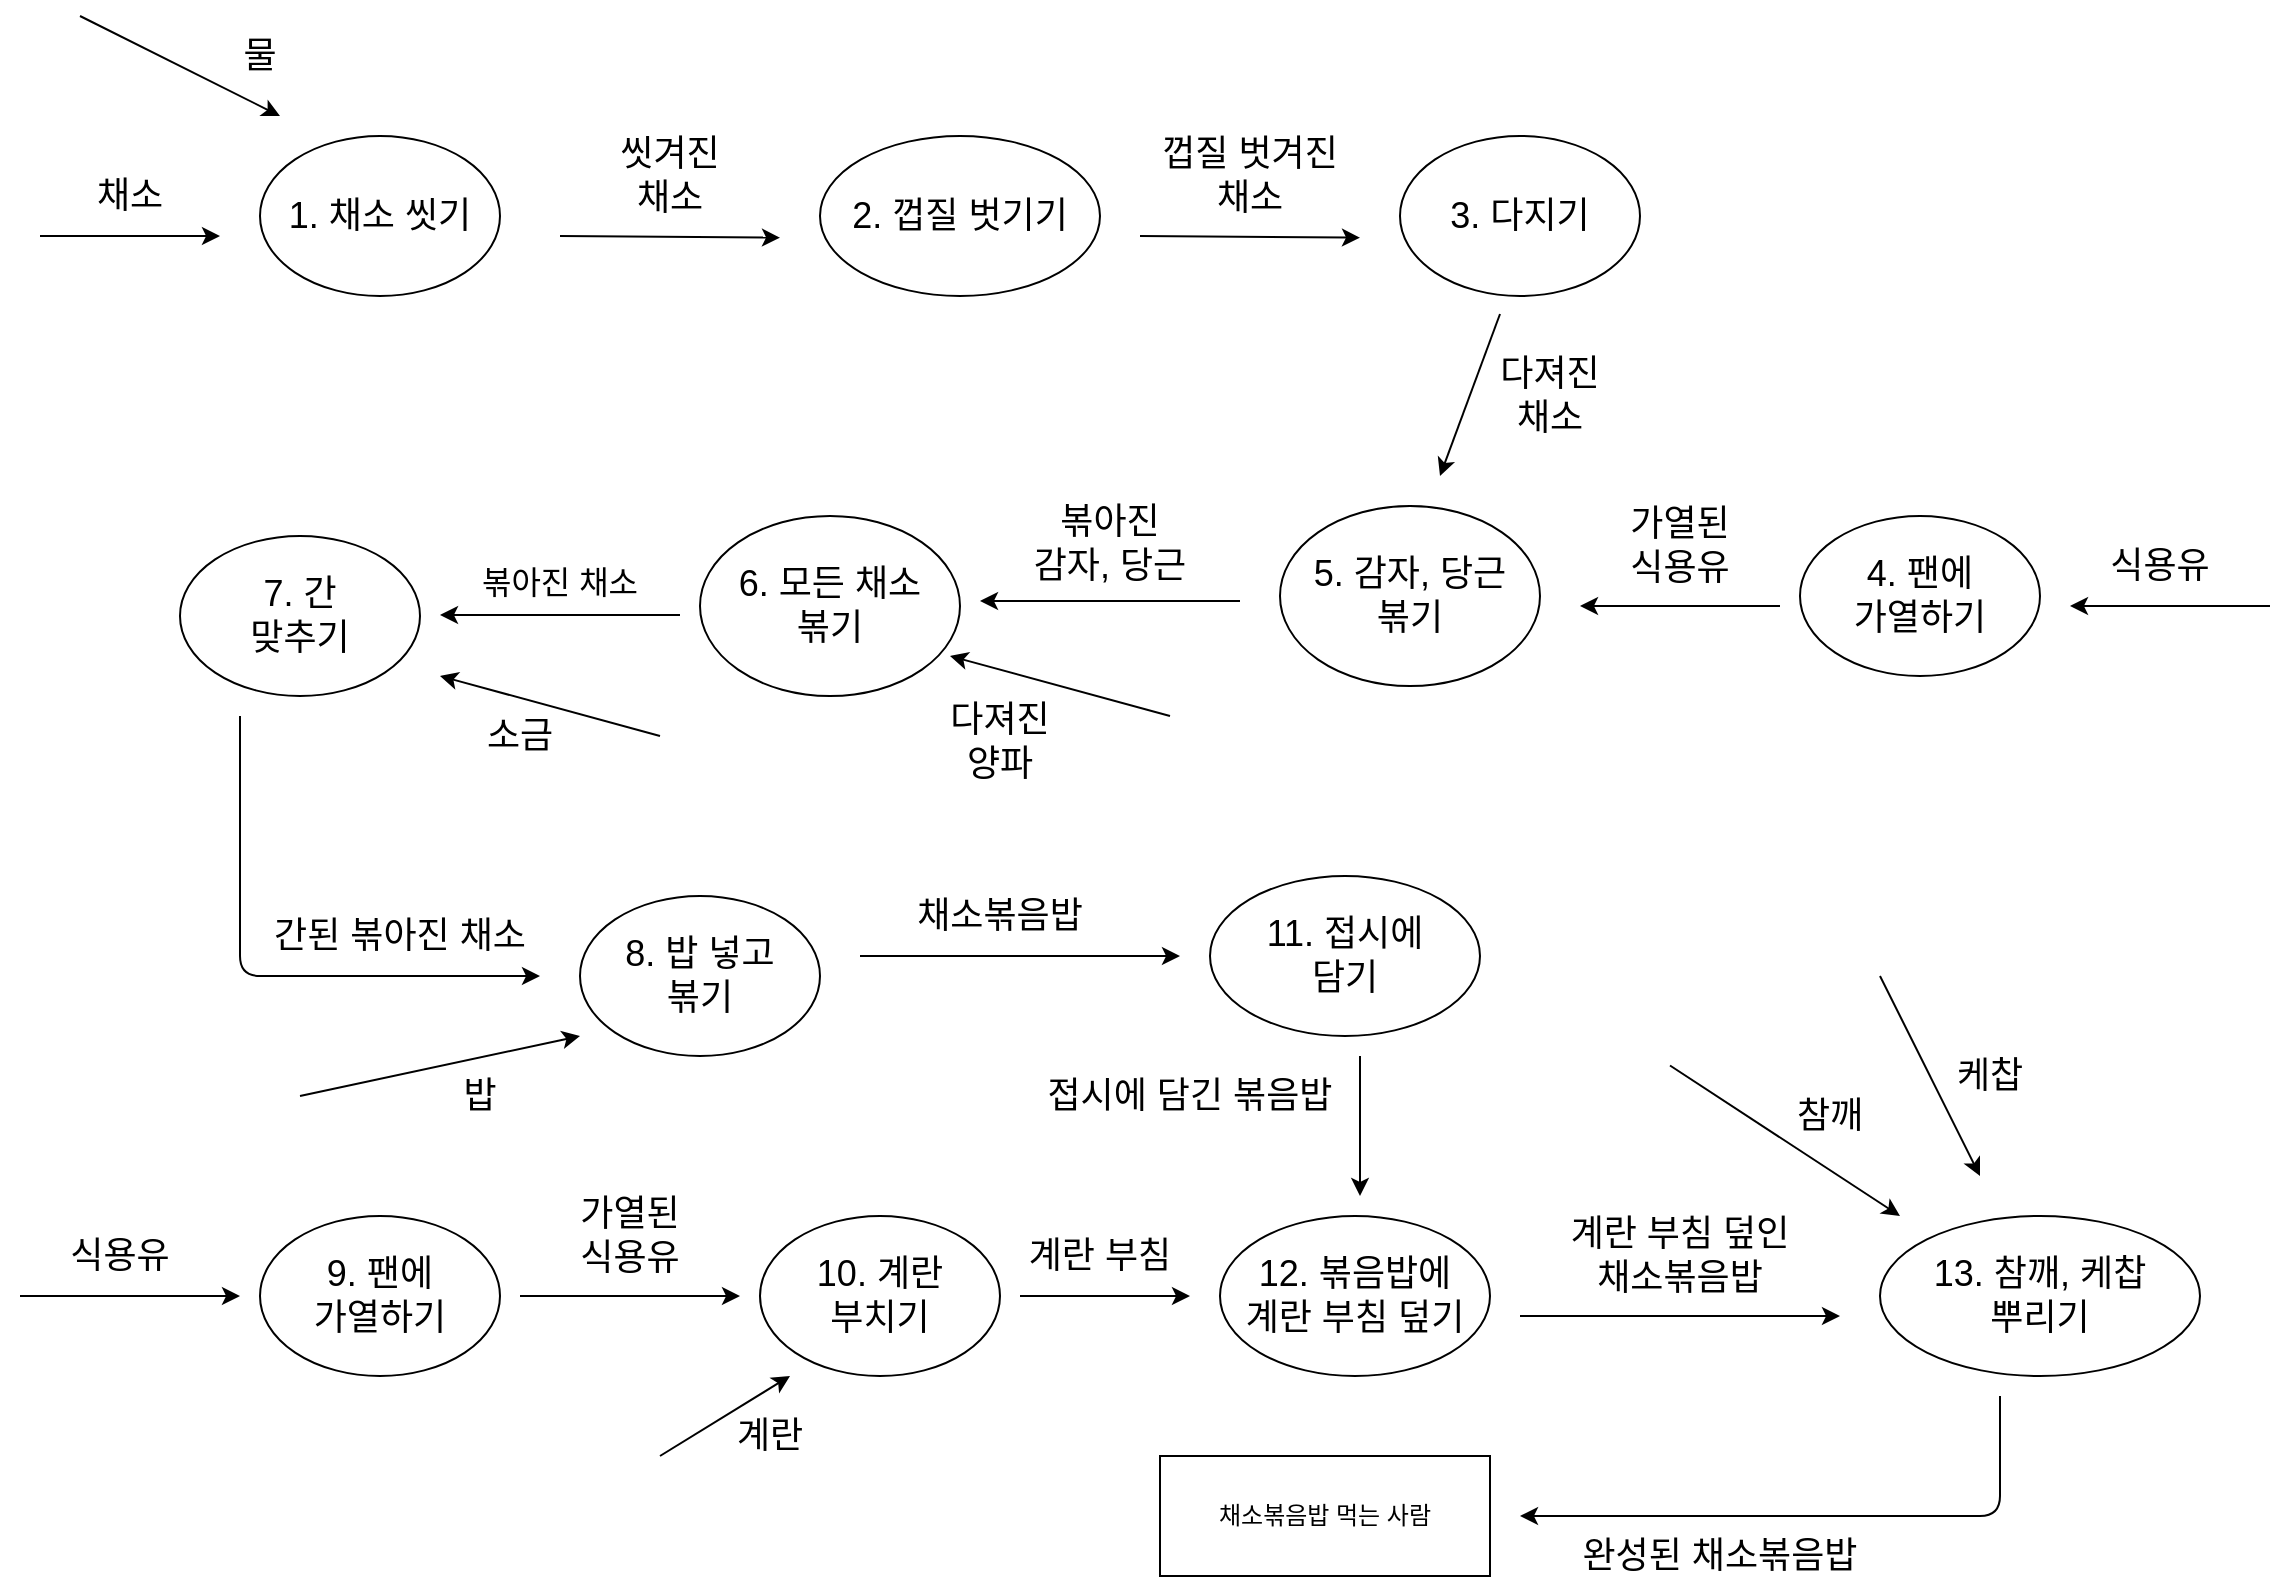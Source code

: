 <mxfile version="15.3.1" type="github">
  <diagram id="BkRIvSXjx7AZviJyloqO" name="Page-1">
    <mxGraphModel dx="2130" dy="868" grid="1" gridSize="10" guides="1" tooltips="1" connect="1" arrows="1" fold="1" page="1" pageScale="1" pageWidth="1169" pageHeight="827" math="0" shadow="0">
      <root>
        <mxCell id="0" />
        <mxCell id="1" parent="0" />
        <mxCell id="qIdZlYRgleu5UFHHDGIx-3" value="&lt;font style=&quot;font-size: 18px&quot;&gt;1. 채소 씻기&lt;/font&gt;" style="ellipse;whiteSpace=wrap;html=1;" parent="1" vertex="1">
          <mxGeometry x="130" y="70" width="120" height="80" as="geometry" />
        </mxCell>
        <mxCell id="qIdZlYRgleu5UFHHDGIx-4" value="" style="endArrow=classic;html=1;" parent="1" edge="1">
          <mxGeometry width="50" height="50" relative="1" as="geometry">
            <mxPoint x="20" y="120" as="sourcePoint" />
            <mxPoint x="110" y="120" as="targetPoint" />
          </mxGeometry>
        </mxCell>
        <mxCell id="qIdZlYRgleu5UFHHDGIx-6" value="&lt;span style=&quot;font-size: 18px&quot;&gt;채소&lt;br&gt;&lt;/span&gt;" style="text;html=1;strokeColor=none;fillColor=none;align=center;verticalAlign=middle;whiteSpace=wrap;rounded=0;" parent="1" vertex="1">
          <mxGeometry y="90" width="130" height="20" as="geometry" />
        </mxCell>
        <mxCell id="qIdZlYRgleu5UFHHDGIx-7" value="" style="endArrow=classic;html=1;" parent="1" edge="1">
          <mxGeometry width="50" height="50" relative="1" as="geometry">
            <mxPoint x="40" y="10" as="sourcePoint" />
            <mxPoint x="140" y="60" as="targetPoint" />
          </mxGeometry>
        </mxCell>
        <mxCell id="qIdZlYRgleu5UFHHDGIx-8" value="&lt;font style=&quot;font-size: 18px&quot;&gt;물&lt;br&gt;&lt;/font&gt;" style="text;html=1;strokeColor=none;fillColor=none;align=center;verticalAlign=middle;whiteSpace=wrap;rounded=0;" parent="1" vertex="1">
          <mxGeometry x="110" y="20" width="40" height="20" as="geometry" />
        </mxCell>
        <mxCell id="qIdZlYRgleu5UFHHDGIx-9" value="" style="endArrow=classic;html=1;" parent="1" edge="1">
          <mxGeometry width="50" height="50" relative="1" as="geometry">
            <mxPoint x="280" y="120" as="sourcePoint" />
            <mxPoint x="390" y="120.83" as="targetPoint" />
          </mxGeometry>
        </mxCell>
        <mxCell id="qIdZlYRgleu5UFHHDGIx-10" value="&lt;font style=&quot;font-size: 18px&quot;&gt;씻겨진&lt;br&gt;채소&lt;br&gt;&lt;/font&gt;" style="text;html=1;strokeColor=none;fillColor=none;align=center;verticalAlign=middle;whiteSpace=wrap;rounded=0;" parent="1" vertex="1">
          <mxGeometry x="240" y="80" width="190" height="20" as="geometry" />
        </mxCell>
        <mxCell id="qIdZlYRgleu5UFHHDGIx-13" value="&lt;font style=&quot;font-size: 18px&quot;&gt;2. 껍질 벗기기&lt;br&gt;&lt;/font&gt;" style="ellipse;whiteSpace=wrap;html=1;" parent="1" vertex="1">
          <mxGeometry x="410" y="70" width="140" height="80" as="geometry" />
        </mxCell>
        <mxCell id="qIdZlYRgleu5UFHHDGIx-14" value="" style="endArrow=classic;html=1;" parent="1" edge="1">
          <mxGeometry width="50" height="50" relative="1" as="geometry">
            <mxPoint x="570" y="120" as="sourcePoint" />
            <mxPoint x="680" y="120.83" as="targetPoint" />
          </mxGeometry>
        </mxCell>
        <mxCell id="qIdZlYRgleu5UFHHDGIx-15" value="&lt;font style=&quot;font-size: 18px&quot;&gt;3. 다지기&lt;br&gt;&lt;/font&gt;" style="ellipse;whiteSpace=wrap;html=1;" parent="1" vertex="1">
          <mxGeometry x="700" y="70" width="120" height="80" as="geometry" />
        </mxCell>
        <mxCell id="qIdZlYRgleu5UFHHDGIx-16" value="&lt;font style=&quot;font-size: 18px&quot;&gt;껍질 벗겨진&lt;br&gt;채소&lt;br&gt;&lt;/font&gt;" style="text;html=1;strokeColor=none;fillColor=none;align=center;verticalAlign=middle;whiteSpace=wrap;rounded=0;" parent="1" vertex="1">
          <mxGeometry x="530" y="80" width="190" height="20" as="geometry" />
        </mxCell>
        <mxCell id="qIdZlYRgleu5UFHHDGIx-17" value="" style="endArrow=classic;html=1;" parent="1" edge="1">
          <mxGeometry width="50" height="50" relative="1" as="geometry">
            <mxPoint x="750" y="159" as="sourcePoint" />
            <mxPoint x="720" y="240" as="targetPoint" />
          </mxGeometry>
        </mxCell>
        <mxCell id="qIdZlYRgleu5UFHHDGIx-18" value="&lt;font style=&quot;font-size: 18px&quot;&gt;4. 팬에&lt;br&gt;가열하기&lt;br&gt;&lt;/font&gt;" style="ellipse;whiteSpace=wrap;html=1;" parent="1" vertex="1">
          <mxGeometry x="900" y="260" width="120" height="80" as="geometry" />
        </mxCell>
        <mxCell id="qIdZlYRgleu5UFHHDGIx-19" value="&lt;font style=&quot;font-size: 18px&quot;&gt;다져진&lt;br&gt;채소&lt;br&gt;&lt;/font&gt;" style="text;html=1;strokeColor=none;fillColor=none;align=center;verticalAlign=middle;whiteSpace=wrap;rounded=0;" parent="1" vertex="1">
          <mxGeometry x="680" y="190" width="190" height="20" as="geometry" />
        </mxCell>
        <mxCell id="qIdZlYRgleu5UFHHDGIx-22" value="" style="endArrow=classic;html=1;" parent="1" edge="1">
          <mxGeometry width="50" height="50" relative="1" as="geometry">
            <mxPoint x="1135" y="305" as="sourcePoint" />
            <mxPoint x="1035" y="305" as="targetPoint" />
          </mxGeometry>
        </mxCell>
        <mxCell id="qIdZlYRgleu5UFHHDGIx-23" value="&lt;font style=&quot;font-size: 18px&quot;&gt;식용유&lt;br&gt;&lt;/font&gt;" style="text;html=1;strokeColor=none;fillColor=none;align=center;verticalAlign=middle;whiteSpace=wrap;rounded=0;" parent="1" vertex="1">
          <mxGeometry x="1035" y="275" width="90" height="20" as="geometry" />
        </mxCell>
        <mxCell id="qIdZlYRgleu5UFHHDGIx-26" value="&lt;font style=&quot;font-size: 18px&quot;&gt;7. 간&lt;br&gt;맞추기&lt;br&gt;&lt;/font&gt;" style="ellipse;whiteSpace=wrap;html=1;" parent="1" vertex="1">
          <mxGeometry x="90" y="270" width="120" height="80" as="geometry" />
        </mxCell>
        <mxCell id="qIdZlYRgleu5UFHHDGIx-27" value="" style="endArrow=classic;html=1;" parent="1" edge="1">
          <mxGeometry width="50" height="50" relative="1" as="geometry">
            <mxPoint x="330" y="370" as="sourcePoint" />
            <mxPoint x="220" y="340" as="targetPoint" />
          </mxGeometry>
        </mxCell>
        <mxCell id="qIdZlYRgleu5UFHHDGIx-28" value="&lt;font style=&quot;font-size: 18px&quot;&gt;소금&lt;br&gt;&lt;/font&gt;" style="text;html=1;strokeColor=none;fillColor=none;align=center;verticalAlign=middle;whiteSpace=wrap;rounded=0;" parent="1" vertex="1">
          <mxGeometry x="240" y="360" width="40" height="20" as="geometry" />
        </mxCell>
        <mxCell id="qIdZlYRgleu5UFHHDGIx-33" value="" style="endArrow=classic;html=1;" parent="1" edge="1">
          <mxGeometry width="50" height="50" relative="1" as="geometry">
            <mxPoint x="890" y="305" as="sourcePoint" />
            <mxPoint x="790" y="305" as="targetPoint" />
          </mxGeometry>
        </mxCell>
        <mxCell id="qIdZlYRgleu5UFHHDGIx-34" value="&lt;font style=&quot;font-size: 18px&quot;&gt;가열된&lt;br&gt;식용유&lt;br&gt;&lt;/font&gt;" style="text;html=1;strokeColor=none;fillColor=none;align=center;verticalAlign=middle;whiteSpace=wrap;rounded=0;" parent="1" vertex="1">
          <mxGeometry x="795" y="265" width="90" height="20" as="geometry" />
        </mxCell>
        <mxCell id="qIdZlYRgleu5UFHHDGIx-35" value="&lt;font style=&quot;font-size: 18px&quot;&gt;5. 감자, 당근&lt;br&gt;볶기&lt;br&gt;&lt;/font&gt;" style="ellipse;whiteSpace=wrap;html=1;" parent="1" vertex="1">
          <mxGeometry x="640" y="255" width="130" height="90" as="geometry" />
        </mxCell>
        <mxCell id="qIdZlYRgleu5UFHHDGIx-39" value="" style="endArrow=classic;html=1;" parent="1" edge="1">
          <mxGeometry width="50" height="50" relative="1" as="geometry">
            <mxPoint x="620" y="302.5" as="sourcePoint" />
            <mxPoint x="490" y="302.5" as="targetPoint" />
          </mxGeometry>
        </mxCell>
        <mxCell id="qIdZlYRgleu5UFHHDGIx-40" value="&lt;font style=&quot;font-size: 18px&quot;&gt;볶아진&lt;br&gt;감자, 당근&lt;br&gt;&lt;/font&gt;" style="text;html=1;strokeColor=none;fillColor=none;align=center;verticalAlign=middle;whiteSpace=wrap;rounded=0;" parent="1" vertex="1">
          <mxGeometry x="500" y="252.5" width="110" height="42.5" as="geometry" />
        </mxCell>
        <mxCell id="qIdZlYRgleu5UFHHDGIx-41" value="&lt;font style=&quot;font-size: 18px&quot;&gt;6. 모든 채소&lt;br&gt;볶기&lt;br&gt;&lt;/font&gt;" style="ellipse;whiteSpace=wrap;html=1;" parent="1" vertex="1">
          <mxGeometry x="350" y="260" width="130" height="90" as="geometry" />
        </mxCell>
        <mxCell id="qIdZlYRgleu5UFHHDGIx-42" value="" style="endArrow=classic;html=1;" parent="1" edge="1">
          <mxGeometry width="50" height="50" relative="1" as="geometry">
            <mxPoint x="585" y="360" as="sourcePoint" />
            <mxPoint x="475" y="330" as="targetPoint" />
          </mxGeometry>
        </mxCell>
        <mxCell id="qIdZlYRgleu5UFHHDGIx-43" value="&lt;font style=&quot;font-size: 18px&quot;&gt;다져진&lt;br&gt;양파&lt;br&gt;&lt;/font&gt;" style="text;html=1;strokeColor=none;fillColor=none;align=center;verticalAlign=middle;whiteSpace=wrap;rounded=0;" parent="1" vertex="1">
          <mxGeometry x="460" y="345" width="80" height="55" as="geometry" />
        </mxCell>
        <mxCell id="qIdZlYRgleu5UFHHDGIx-44" value="" style="endArrow=classic;html=1;" parent="1" edge="1">
          <mxGeometry width="50" height="50" relative="1" as="geometry">
            <mxPoint x="340" y="309.5" as="sourcePoint" />
            <mxPoint x="220" y="309.5" as="targetPoint" />
          </mxGeometry>
        </mxCell>
        <mxCell id="qIdZlYRgleu5UFHHDGIx-45" value="&lt;font size=&quot;3&quot;&gt;볶아진 채소&lt;br&gt;&lt;/font&gt;" style="text;html=1;strokeColor=none;fillColor=none;align=center;verticalAlign=middle;whiteSpace=wrap;rounded=0;" parent="1" vertex="1">
          <mxGeometry x="220" y="265" width="120" height="55" as="geometry" />
        </mxCell>
        <mxCell id="qIdZlYRgleu5UFHHDGIx-49" value="" style="endArrow=classic;html=1;" parent="1" edge="1">
          <mxGeometry width="50" height="50" relative="1" as="geometry">
            <mxPoint x="120" y="360" as="sourcePoint" />
            <mxPoint x="270" y="490" as="targetPoint" />
            <Array as="points">
              <mxPoint x="120" y="490" />
            </Array>
          </mxGeometry>
        </mxCell>
        <mxCell id="qIdZlYRgleu5UFHHDGIx-50" value="&lt;font style=&quot;font-size: 18px&quot;&gt;간된 볶아진 채소&lt;br&gt;&lt;/font&gt;" style="text;html=1;strokeColor=none;fillColor=none;align=center;verticalAlign=middle;whiteSpace=wrap;rounded=0;" parent="1" vertex="1">
          <mxGeometry x="80" y="460" width="240" height="20" as="geometry" />
        </mxCell>
        <mxCell id="qIdZlYRgleu5UFHHDGIx-52" value="&lt;font style=&quot;font-size: 18px&quot;&gt;8. 밥 넣고&lt;br&gt;볶기&lt;br&gt;&lt;/font&gt;" style="ellipse;whiteSpace=wrap;html=1;" parent="1" vertex="1">
          <mxGeometry x="290" y="450" width="120" height="80" as="geometry" />
        </mxCell>
        <mxCell id="qIdZlYRgleu5UFHHDGIx-55" value="" style="endArrow=classic;html=1;" parent="1" edge="1">
          <mxGeometry width="50" height="50" relative="1" as="geometry">
            <mxPoint x="150" y="550" as="sourcePoint" />
            <mxPoint x="290" y="520" as="targetPoint" />
          </mxGeometry>
        </mxCell>
        <mxCell id="qIdZlYRgleu5UFHHDGIx-56" value="&lt;font style=&quot;font-size: 18px&quot;&gt;밥&lt;br&gt;&lt;/font&gt;" style="text;html=1;strokeColor=none;fillColor=none;align=center;verticalAlign=middle;whiteSpace=wrap;rounded=0;" parent="1" vertex="1">
          <mxGeometry x="220" y="540" width="40" height="20" as="geometry" />
        </mxCell>
        <mxCell id="qIdZlYRgleu5UFHHDGIx-57" value="" style="endArrow=classic;html=1;" parent="1" edge="1">
          <mxGeometry width="50" height="50" relative="1" as="geometry">
            <mxPoint x="430" y="480" as="sourcePoint" />
            <mxPoint x="590" y="480" as="targetPoint" />
            <Array as="points" />
          </mxGeometry>
        </mxCell>
        <mxCell id="qIdZlYRgleu5UFHHDGIx-58" value="&lt;font style=&quot;font-size: 18px&quot;&gt;채소볶음밥&lt;br&gt;&lt;/font&gt;" style="text;html=1;strokeColor=none;fillColor=none;align=center;verticalAlign=middle;whiteSpace=wrap;rounded=0;" parent="1" vertex="1">
          <mxGeometry x="405" y="450" width="190" height="20" as="geometry" />
        </mxCell>
        <mxCell id="qIdZlYRgleu5UFHHDGIx-59" value="&lt;font style=&quot;font-size: 18px&quot;&gt;10. 계란&lt;br&gt;부치기&lt;br&gt;&lt;/font&gt;" style="ellipse;whiteSpace=wrap;html=1;" parent="1" vertex="1">
          <mxGeometry x="380" y="610" width="120" height="80" as="geometry" />
        </mxCell>
        <mxCell id="qIdZlYRgleu5UFHHDGIx-60" value="" style="endArrow=classic;html=1;" parent="1" edge="1">
          <mxGeometry width="50" height="50" relative="1" as="geometry">
            <mxPoint x="260" y="650" as="sourcePoint" />
            <mxPoint x="370" y="650" as="targetPoint" />
          </mxGeometry>
        </mxCell>
        <mxCell id="qIdZlYRgleu5UFHHDGIx-61" value="&lt;font style=&quot;font-size: 18px&quot;&gt;가열된&lt;br&gt;식용유&lt;br&gt;&lt;/font&gt;" style="text;html=1;strokeColor=none;fillColor=none;align=center;verticalAlign=middle;whiteSpace=wrap;rounded=0;" parent="1" vertex="1">
          <mxGeometry x="270" y="610" width="90" height="20" as="geometry" />
        </mxCell>
        <mxCell id="qIdZlYRgleu5UFHHDGIx-62" value="" style="endArrow=classic;html=1;" parent="1" edge="1">
          <mxGeometry width="50" height="50" relative="1" as="geometry">
            <mxPoint x="330" y="730" as="sourcePoint" />
            <mxPoint x="395" y="690" as="targetPoint" />
          </mxGeometry>
        </mxCell>
        <mxCell id="qIdZlYRgleu5UFHHDGIx-63" value="&lt;font style=&quot;font-size: 18px&quot;&gt;계란&lt;br&gt;&lt;/font&gt;" style="text;html=1;strokeColor=none;fillColor=none;align=center;verticalAlign=middle;whiteSpace=wrap;rounded=0;" parent="1" vertex="1">
          <mxGeometry x="360" y="710" width="50" height="20" as="geometry" />
        </mxCell>
        <mxCell id="qIdZlYRgleu5UFHHDGIx-68" value="&lt;span style=&quot;font-size: 18px&quot;&gt;11. 접시에 &lt;br&gt;담기&lt;/span&gt;" style="ellipse;whiteSpace=wrap;html=1;" parent="1" vertex="1">
          <mxGeometry x="605" y="440" width="135" height="80" as="geometry" />
        </mxCell>
        <mxCell id="qIdZlYRgleu5UFHHDGIx-69" value="" style="endArrow=classic;html=1;" parent="1" edge="1">
          <mxGeometry width="50" height="50" relative="1" as="geometry">
            <mxPoint x="510" y="650" as="sourcePoint" />
            <mxPoint x="595" y="650" as="targetPoint" />
            <Array as="points" />
          </mxGeometry>
        </mxCell>
        <mxCell id="qIdZlYRgleu5UFHHDGIx-70" value="&lt;span style=&quot;font-size: 18px&quot;&gt;계란 부침&lt;br&gt;&lt;/span&gt;" style="text;html=1;strokeColor=none;fillColor=none;align=center;verticalAlign=middle;whiteSpace=wrap;rounded=0;" parent="1" vertex="1">
          <mxGeometry x="505" y="620" width="90" height="20" as="geometry" />
        </mxCell>
        <mxCell id="qIdZlYRgleu5UFHHDGIx-72" value="" style="endArrow=classic;html=1;" parent="1" edge="1">
          <mxGeometry width="50" height="50" relative="1" as="geometry">
            <mxPoint x="835" y="534.75" as="sourcePoint" />
            <mxPoint x="950" y="610" as="targetPoint" />
            <Array as="points" />
          </mxGeometry>
        </mxCell>
        <mxCell id="qIdZlYRgleu5UFHHDGIx-73" value="&lt;font style=&quot;font-size: 18px&quot;&gt;참깨&lt;br&gt;&lt;/font&gt;" style="text;html=1;strokeColor=none;fillColor=none;align=center;verticalAlign=middle;whiteSpace=wrap;rounded=0;" parent="1" vertex="1">
          <mxGeometry x="820" y="550" width="190" height="20" as="geometry" />
        </mxCell>
        <mxCell id="qIdZlYRgleu5UFHHDGIx-75" value="" style="endArrow=classic;html=1;" parent="1" edge="1">
          <mxGeometry width="50" height="50" relative="1" as="geometry">
            <mxPoint x="940" y="490" as="sourcePoint" />
            <mxPoint x="990" y="590" as="targetPoint" />
          </mxGeometry>
        </mxCell>
        <mxCell id="qIdZlYRgleu5UFHHDGIx-76" value="&lt;font style=&quot;font-size: 18px&quot;&gt;케찹&lt;br&gt;&lt;/font&gt;" style="text;html=1;strokeColor=none;fillColor=none;align=center;verticalAlign=middle;whiteSpace=wrap;rounded=0;" parent="1" vertex="1">
          <mxGeometry x="900" y="530" width="190" height="20" as="geometry" />
        </mxCell>
        <mxCell id="qIdZlYRgleu5UFHHDGIx-78" value="" style="endArrow=classic;html=1;" parent="1" edge="1">
          <mxGeometry width="50" height="50" relative="1" as="geometry">
            <mxPoint x="1000" y="700" as="sourcePoint" />
            <mxPoint x="760" y="760" as="targetPoint" />
            <Array as="points">
              <mxPoint x="1000" y="760" />
            </Array>
          </mxGeometry>
        </mxCell>
        <mxCell id="qIdZlYRgleu5UFHHDGIx-79" value="&lt;font style=&quot;font-size: 18px&quot;&gt;완성된 채소볶음밥&lt;br&gt;&lt;/font&gt;" style="text;html=1;strokeColor=none;fillColor=none;align=center;verticalAlign=middle;whiteSpace=wrap;rounded=0;" parent="1" vertex="1">
          <mxGeometry x="710" y="770" width="300" height="20" as="geometry" />
        </mxCell>
        <mxCell id="qIdZlYRgleu5UFHHDGIx-80" value="채소볶음밥 먹는 사람" style="rounded=0;whiteSpace=wrap;html=1;" parent="1" vertex="1">
          <mxGeometry x="580" y="730" width="165" height="60" as="geometry" />
        </mxCell>
        <mxCell id="qIdZlYRgleu5UFHHDGIx-81" value="" style="endArrow=classic;html=1;" parent="1" edge="1">
          <mxGeometry width="50" height="50" relative="1" as="geometry">
            <mxPoint x="680" y="530" as="sourcePoint" />
            <mxPoint x="680" y="600" as="targetPoint" />
            <Array as="points" />
          </mxGeometry>
        </mxCell>
        <mxCell id="qIdZlYRgleu5UFHHDGIx-82" value="&lt;font style=&quot;font-size: 18px&quot;&gt;접시에 담긴 볶음밥&lt;br&gt;&lt;/font&gt;" style="text;html=1;strokeColor=none;fillColor=none;align=center;verticalAlign=middle;whiteSpace=wrap;rounded=0;" parent="1" vertex="1">
          <mxGeometry x="500" y="540" width="190" height="20" as="geometry" />
        </mxCell>
        <mxCell id="qIdZlYRgleu5UFHHDGIx-83" value="&lt;span style=&quot;font-size: 18px&quot;&gt;12. 볶음밥에 &lt;br&gt;계란 부침 덮기&lt;br&gt;&lt;/span&gt;" style="ellipse;whiteSpace=wrap;html=1;" parent="1" vertex="1">
          <mxGeometry x="610" y="610" width="135" height="80" as="geometry" />
        </mxCell>
        <mxCell id="qIdZlYRgleu5UFHHDGIx-84" value="" style="endArrow=classic;html=1;" parent="1" edge="1">
          <mxGeometry width="50" height="50" relative="1" as="geometry">
            <mxPoint x="760" y="660" as="sourcePoint" />
            <mxPoint x="920" y="660" as="targetPoint" />
            <Array as="points" />
          </mxGeometry>
        </mxCell>
        <mxCell id="qIdZlYRgleu5UFHHDGIx-85" value="&lt;span style=&quot;font-size: 18px&quot;&gt;계란 부침 덮인&lt;br&gt;채소볶음밥&lt;br&gt;&lt;/span&gt;" style="text;html=1;strokeColor=none;fillColor=none;align=center;verticalAlign=middle;whiteSpace=wrap;rounded=0;" parent="1" vertex="1">
          <mxGeometry x="740" y="600" width="200" height="60" as="geometry" />
        </mxCell>
        <mxCell id="qIdZlYRgleu5UFHHDGIx-87" value="&lt;font style=&quot;font-size: 18px&quot;&gt;13. 참깨, 케찹&lt;br&gt;뿌리기&lt;br&gt;&lt;/font&gt;" style="ellipse;whiteSpace=wrap;html=1;" parent="1" vertex="1">
          <mxGeometry x="940" y="610" width="160" height="80" as="geometry" />
        </mxCell>
        <mxCell id="edRf1vD5LT0kCkmPY79u-1" style="edgeStyle=orthogonalEdgeStyle;rounded=0;orthogonalLoop=1;jettySize=auto;html=1;exitX=0.5;exitY=1;exitDx=0;exitDy=0;" parent="1" edge="1">
          <mxGeometry relative="1" as="geometry">
            <mxPoint x="495" y="30" as="sourcePoint" />
            <mxPoint x="495" y="30" as="targetPoint" />
          </mxGeometry>
        </mxCell>
        <mxCell id="qOc2fzrBNdWUXlwEHEvg-1" value="&lt;font style=&quot;font-size: 18px&quot;&gt;9. 팬에&lt;br&gt;가열하기&lt;br&gt;&lt;/font&gt;" style="ellipse;whiteSpace=wrap;html=1;" vertex="1" parent="1">
          <mxGeometry x="130" y="610" width="120" height="80" as="geometry" />
        </mxCell>
        <mxCell id="qOc2fzrBNdWUXlwEHEvg-2" value="" style="endArrow=classic;html=1;" edge="1" parent="1">
          <mxGeometry width="50" height="50" relative="1" as="geometry">
            <mxPoint x="10" y="650" as="sourcePoint" />
            <mxPoint x="120" y="650" as="targetPoint" />
          </mxGeometry>
        </mxCell>
        <mxCell id="qOc2fzrBNdWUXlwEHEvg-3" value="&lt;font style=&quot;font-size: 18px&quot;&gt;식용유&lt;br&gt;&lt;/font&gt;" style="text;html=1;strokeColor=none;fillColor=none;align=center;verticalAlign=middle;whiteSpace=wrap;rounded=0;" vertex="1" parent="1">
          <mxGeometry x="15" y="620" width="90" height="20" as="geometry" />
        </mxCell>
      </root>
    </mxGraphModel>
  </diagram>
</mxfile>
